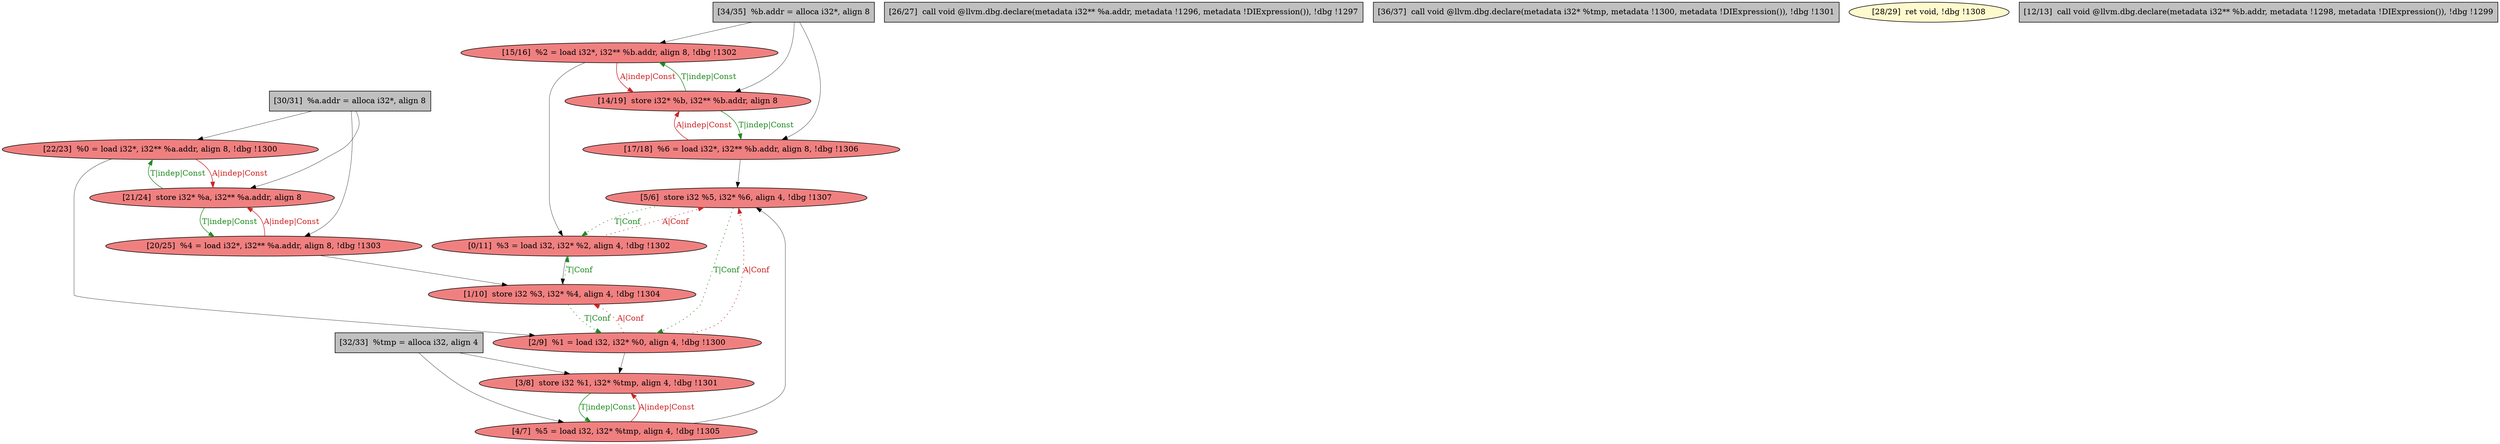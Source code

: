 
digraph G {


node52 [fillcolor=lightcoral,label="[5/6]  store i32 %5, i32* %6, align 4, !dbg !1307",shape=ellipse,style=filled ]
node51 [fillcolor=lightcoral,label="[22/23]  %0 = load i32*, i32** %a.addr, align 8, !dbg !1300",shape=ellipse,style=filled ]
node39 [fillcolor=lightcoral,label="[21/24]  store i32* %a, i32** %a.addr, align 8",shape=ellipse,style=filled ]
node44 [fillcolor=grey,label="[34/35]  %b.addr = alloca i32*, align 8",shape=rectangle,style=filled ]
node38 [fillcolor=grey,label="[26/27]  call void @llvm.dbg.declare(metadata i32** %a.addr, metadata !1296, metadata !DIExpression()), !dbg !1297",shape=rectangle,style=filled ]
node36 [fillcolor=lightcoral,label="[14/19]  store i32* %b, i32** %b.addr, align 8",shape=ellipse,style=filled ]
node47 [fillcolor=lightcoral,label="[4/7]  %5 = load i32, i32* %tmp, align 4, !dbg !1305",shape=ellipse,style=filled ]
node50 [fillcolor=lightcoral,label="[3/8]  store i32 %1, i32* %tmp, align 4, !dbg !1301",shape=ellipse,style=filled ]
node34 [fillcolor=lightcoral,label="[0/11]  %3 = load i32, i32* %2, align 4, !dbg !1302",shape=ellipse,style=filled ]
node45 [fillcolor=grey,label="[36/37]  call void @llvm.dbg.declare(metadata i32* %tmp, metadata !1300, metadata !DIExpression()), !dbg !1301",shape=rectangle,style=filled ]
node40 [fillcolor=lemonchiffon,label="[28/29]  ret void, !dbg !1308",shape=ellipse,style=filled ]
node48 [fillcolor=lightcoral,label="[15/16]  %2 = load i32*, i32** %b.addr, align 8, !dbg !1302",shape=ellipse,style=filled ]
node35 [fillcolor=grey,label="[12/13]  call void @llvm.dbg.declare(metadata i32** %b.addr, metadata !1298, metadata !DIExpression()), !dbg !1299",shape=rectangle,style=filled ]
node49 [fillcolor=lightcoral,label="[2/9]  %1 = load i32, i32* %0, align 4, !dbg !1300",shape=ellipse,style=filled ]
node37 [fillcolor=lightcoral,label="[20/25]  %4 = load i32*, i32** %a.addr, align 8, !dbg !1303",shape=ellipse,style=filled ]
node41 [fillcolor=grey,label="[30/31]  %a.addr = alloca i32*, align 8",shape=rectangle,style=filled ]
node43 [fillcolor=grey,label="[32/33]  %tmp = alloca i32, align 4",shape=rectangle,style=filled ]
node42 [fillcolor=lightcoral,label="[17/18]  %6 = load i32*, i32** %b.addr, align 8, !dbg !1306",shape=ellipse,style=filled ]
node46 [fillcolor=lightcoral,label="[1/10]  store i32 %3, i32* %4, align 4, !dbg !1304",shape=ellipse,style=filled ]

node47->node50 [style=solid,color=firebrick3,label="A|indep|Const",penwidth=1.0,fontcolor=firebrick3 ]
node44->node48 [style=solid,color=black,label="",penwidth=0.5,fontcolor=black ]
node37->node39 [style=solid,color=firebrick3,label="A|indep|Const",penwidth=1.0,fontcolor=firebrick3 ]
node44->node42 [style=solid,color=black,label="",penwidth=0.5,fontcolor=black ]
node41->node39 [style=solid,color=black,label="",penwidth=0.5,fontcolor=black ]
node34->node46 [style=solid,color=black,label="",penwidth=0.5,fontcolor=black ]
node46->node34 [style=dotted,color=forestgreen,label="T|Conf",penwidth=1.0,fontcolor=forestgreen ]
node41->node51 [style=solid,color=black,label="",penwidth=0.5,fontcolor=black ]
node47->node52 [style=solid,color=black,label="",penwidth=0.5,fontcolor=black ]
node51->node39 [style=solid,color=firebrick3,label="A|indep|Const",penwidth=1.0,fontcolor=firebrick3 ]
node48->node36 [style=solid,color=firebrick3,label="A|indep|Const",penwidth=1.0,fontcolor=firebrick3 ]
node46->node49 [style=dotted,color=forestgreen,label="T|Conf",penwidth=1.0,fontcolor=forestgreen ]
node44->node36 [style=solid,color=black,label="",penwidth=0.5,fontcolor=black ]
node42->node52 [style=solid,color=black,label="",penwidth=0.5,fontcolor=black ]
node49->node46 [style=dotted,color=firebrick3,label="A|Conf",penwidth=1.0,fontcolor=firebrick3 ]
node34->node52 [style=dotted,color=firebrick3,label="A|Conf",penwidth=1.0,fontcolor=firebrick3 ]
node51->node49 [style=solid,color=black,label="",penwidth=0.5,fontcolor=black ]
node52->node34 [style=dotted,color=forestgreen,label="T|Conf",penwidth=1.0,fontcolor=forestgreen ]
node36->node42 [style=solid,color=forestgreen,label="T|indep|Const",penwidth=1.0,fontcolor=forestgreen ]
node49->node52 [style=dotted,color=firebrick3,label="A|Conf",penwidth=1.0,fontcolor=firebrick3 ]
node50->node47 [style=solid,color=forestgreen,label="T|indep|Const",penwidth=1.0,fontcolor=forestgreen ]
node39->node51 [style=solid,color=forestgreen,label="T|indep|Const",penwidth=1.0,fontcolor=forestgreen ]
node39->node37 [style=solid,color=forestgreen,label="T|indep|Const",penwidth=1.0,fontcolor=forestgreen ]
node43->node50 [style=solid,color=black,label="",penwidth=0.5,fontcolor=black ]
node52->node49 [style=dotted,color=forestgreen,label="T|Conf",penwidth=1.0,fontcolor=forestgreen ]
node41->node37 [style=solid,color=black,label="",penwidth=0.5,fontcolor=black ]
node49->node50 [style=solid,color=black,label="",penwidth=0.5,fontcolor=black ]
node43->node47 [style=solid,color=black,label="",penwidth=0.5,fontcolor=black ]
node48->node34 [style=solid,color=black,label="",penwidth=0.5,fontcolor=black ]
node36->node48 [style=solid,color=forestgreen,label="T|indep|Const",penwidth=1.0,fontcolor=forestgreen ]
node42->node36 [style=solid,color=firebrick3,label="A|indep|Const",penwidth=1.0,fontcolor=firebrick3 ]
node37->node46 [style=solid,color=black,label="",penwidth=0.5,fontcolor=black ]


}

